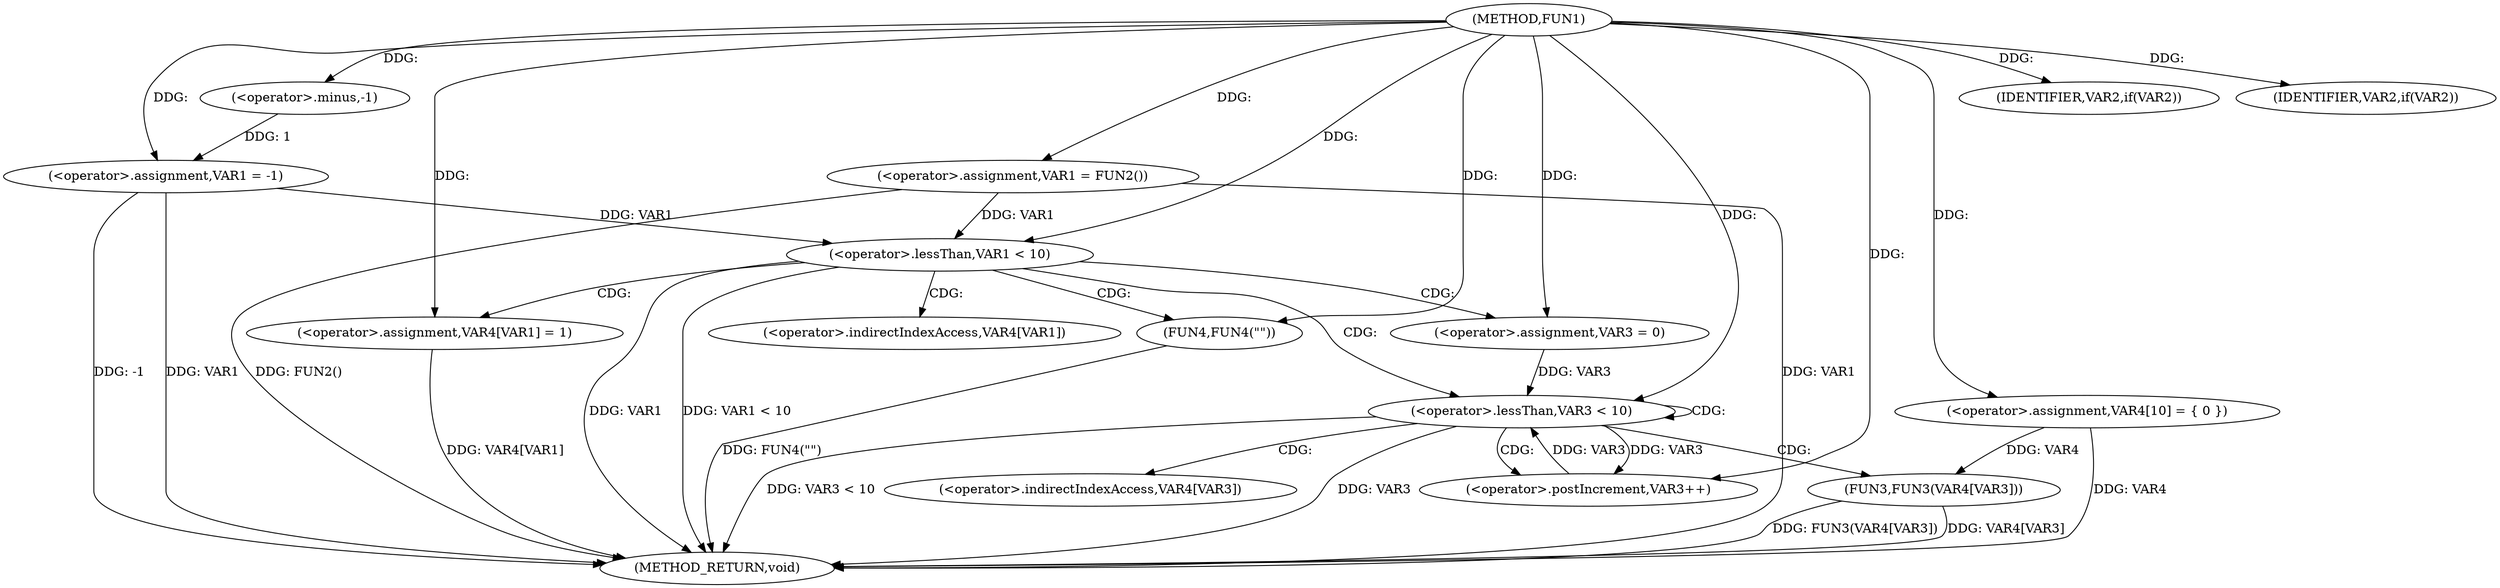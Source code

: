 digraph FUN1 {  
"1000100" [label = "(METHOD,FUN1)" ]
"1000149" [label = "(METHOD_RETURN,void)" ]
"1000103" [label = "(<operator>.assignment,VAR1 = -1)" ]
"1000105" [label = "(<operator>.minus,-1)" ]
"1000108" [label = "(IDENTIFIER,VAR2,if(VAR2))" ]
"1000110" [label = "(<operator>.assignment,VAR1 = FUN2())" ]
"1000114" [label = "(IDENTIFIER,VAR2,if(VAR2))" ]
"1000119" [label = "(<operator>.assignment,VAR4[10] = { 0 })" ]
"1000122" [label = "(<operator>.lessThan,VAR1 < 10)" ]
"1000126" [label = "(<operator>.assignment,VAR4[VAR1] = 1)" ]
"1000132" [label = "(<operator>.assignment,VAR3 = 0)" ]
"1000135" [label = "(<operator>.lessThan,VAR3 < 10)" ]
"1000138" [label = "(<operator>.postIncrement,VAR3++)" ]
"1000141" [label = "(FUN3,FUN3(VAR4[VAR3]))" ]
"1000147" [label = "(FUN4,FUN4(\"\"))" ]
"1000127" [label = "(<operator>.indirectIndexAccess,VAR4[VAR1])" ]
"1000142" [label = "(<operator>.indirectIndexAccess,VAR4[VAR3])" ]
  "1000141" -> "1000149"  [ label = "DDG: VAR4[VAR3]"] 
  "1000103" -> "1000149"  [ label = "DDG: VAR1"] 
  "1000103" -> "1000149"  [ label = "DDG: -1"] 
  "1000126" -> "1000149"  [ label = "DDG: VAR4[VAR1]"] 
  "1000110" -> "1000149"  [ label = "DDG: FUN2()"] 
  "1000122" -> "1000149"  [ label = "DDG: VAR1"] 
  "1000141" -> "1000149"  [ label = "DDG: FUN3(VAR4[VAR3])"] 
  "1000135" -> "1000149"  [ label = "DDG: VAR3 < 10"] 
  "1000119" -> "1000149"  [ label = "DDG: VAR4"] 
  "1000135" -> "1000149"  [ label = "DDG: VAR3"] 
  "1000122" -> "1000149"  [ label = "DDG: VAR1 < 10"] 
  "1000147" -> "1000149"  [ label = "DDG: FUN4(\"\")"] 
  "1000110" -> "1000149"  [ label = "DDG: VAR1"] 
  "1000105" -> "1000103"  [ label = "DDG: 1"] 
  "1000100" -> "1000103"  [ label = "DDG: "] 
  "1000100" -> "1000105"  [ label = "DDG: "] 
  "1000100" -> "1000108"  [ label = "DDG: "] 
  "1000100" -> "1000110"  [ label = "DDG: "] 
  "1000100" -> "1000114"  [ label = "DDG: "] 
  "1000100" -> "1000119"  [ label = "DDG: "] 
  "1000103" -> "1000122"  [ label = "DDG: VAR1"] 
  "1000110" -> "1000122"  [ label = "DDG: VAR1"] 
  "1000100" -> "1000122"  [ label = "DDG: "] 
  "1000100" -> "1000126"  [ label = "DDG: "] 
  "1000100" -> "1000132"  [ label = "DDG: "] 
  "1000138" -> "1000135"  [ label = "DDG: VAR3"] 
  "1000132" -> "1000135"  [ label = "DDG: VAR3"] 
  "1000100" -> "1000135"  [ label = "DDG: "] 
  "1000135" -> "1000138"  [ label = "DDG: VAR3"] 
  "1000100" -> "1000138"  [ label = "DDG: "] 
  "1000119" -> "1000141"  [ label = "DDG: VAR4"] 
  "1000100" -> "1000147"  [ label = "DDG: "] 
  "1000122" -> "1000127"  [ label = "CDG: "] 
  "1000122" -> "1000126"  [ label = "CDG: "] 
  "1000122" -> "1000132"  [ label = "CDG: "] 
  "1000122" -> "1000147"  [ label = "CDG: "] 
  "1000122" -> "1000135"  [ label = "CDG: "] 
  "1000135" -> "1000142"  [ label = "CDG: "] 
  "1000135" -> "1000141"  [ label = "CDG: "] 
  "1000135" -> "1000135"  [ label = "CDG: "] 
  "1000135" -> "1000138"  [ label = "CDG: "] 
}
